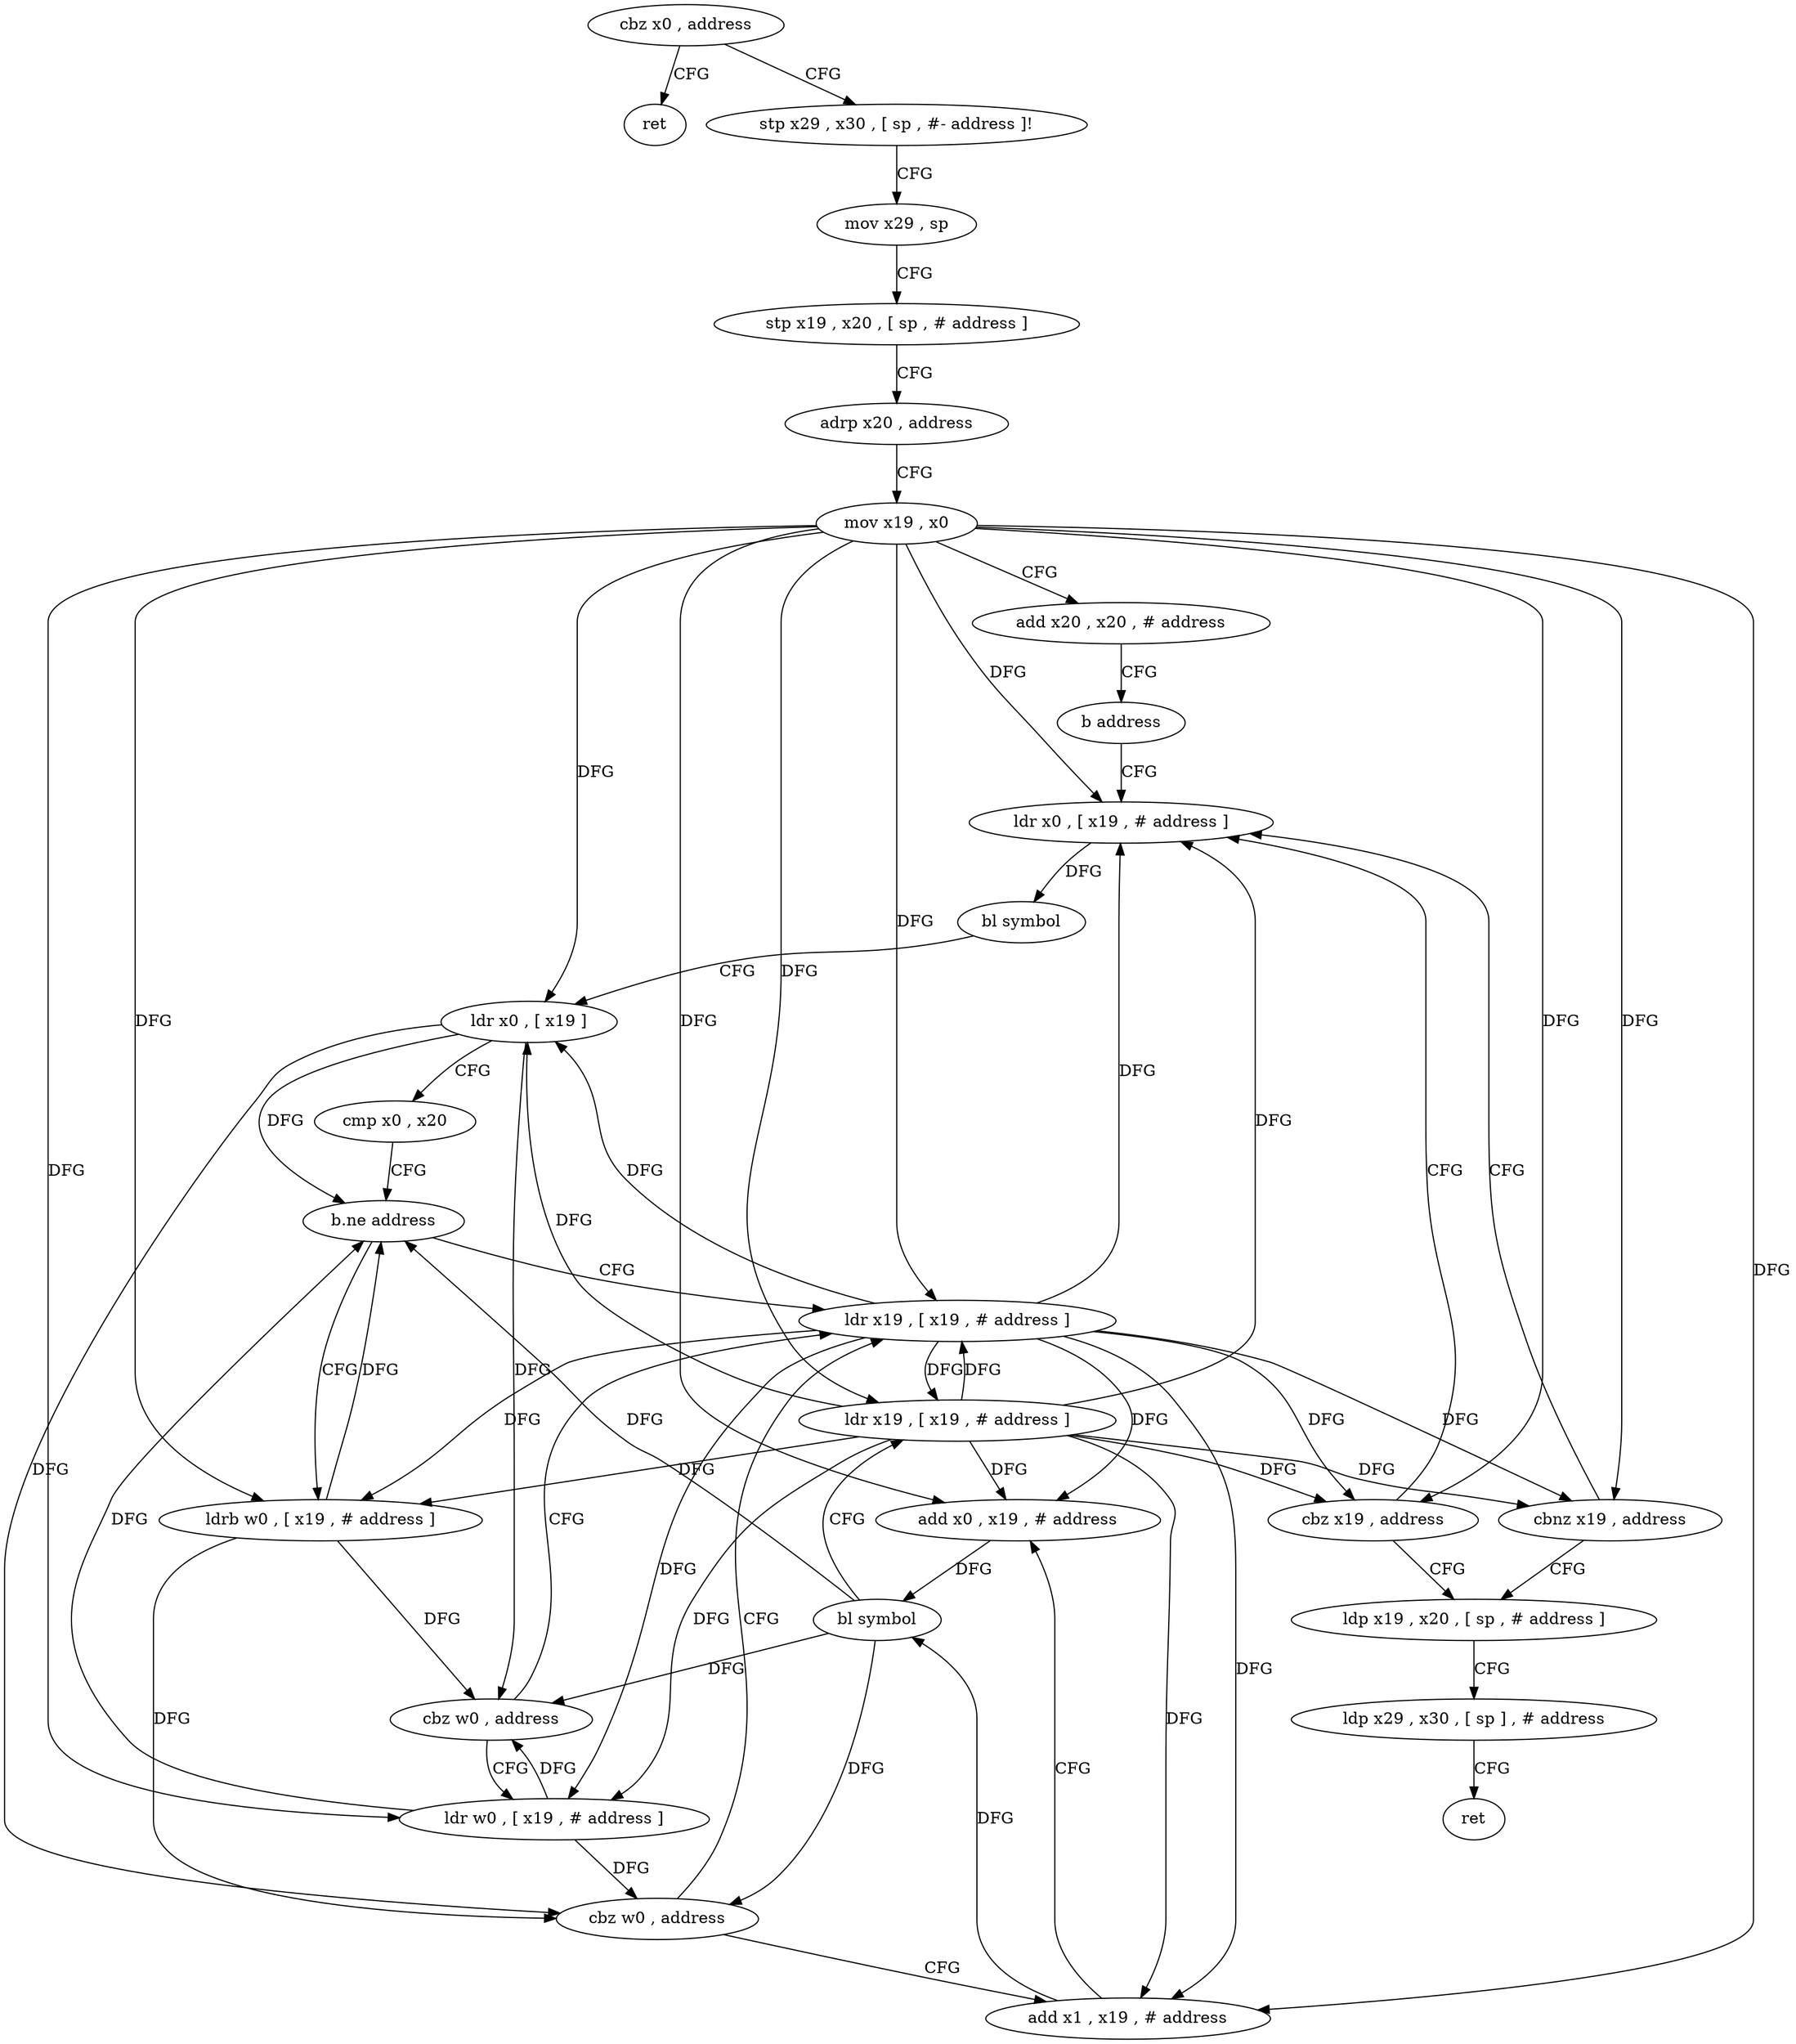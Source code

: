 digraph "func" {
"4231080" [label = "cbz x0 , address" ]
"4231188" [label = "ret" ]
"4231084" [label = "stp x29 , x30 , [ sp , #- address ]!" ]
"4231088" [label = "mov x29 , sp" ]
"4231092" [label = "stp x19 , x20 , [ sp , # address ]" ]
"4231096" [label = "adrp x20 , address" ]
"4231100" [label = "mov x19 , x0" ]
"4231104" [label = "add x20 , x20 , # address" ]
"4231108" [label = "b address" ]
"4231120" [label = "ldr x0 , [ x19 , # address ]" ]
"4231124" [label = "bl symbol" ]
"4231128" [label = "ldr x0 , [ x19 ]" ]
"4231132" [label = "cmp x0 , x20" ]
"4231136" [label = "b.ne address" ]
"4231112" [label = "ldr x19 , [ x19 , # address ]" ]
"4231140" [label = "ldrb w0 , [ x19 , # address ]" ]
"4231116" [label = "cbz x19 , address" ]
"4231176" [label = "ldp x19 , x20 , [ sp , # address ]" ]
"4231144" [label = "cbz w0 , address" ]
"4231148" [label = "ldr w0 , [ x19 , # address ]" ]
"4231180" [label = "ldp x29 , x30 , [ sp ] , # address" ]
"4231184" [label = "ret" ]
"4231152" [label = "cbz w0 , address" ]
"4231156" [label = "add x1 , x19 , # address" ]
"4231160" [label = "add x0 , x19 , # address" ]
"4231164" [label = "bl symbol" ]
"4231168" [label = "ldr x19 , [ x19 , # address ]" ]
"4231172" [label = "cbnz x19 , address" ]
"4231080" -> "4231188" [ label = "CFG" ]
"4231080" -> "4231084" [ label = "CFG" ]
"4231084" -> "4231088" [ label = "CFG" ]
"4231088" -> "4231092" [ label = "CFG" ]
"4231092" -> "4231096" [ label = "CFG" ]
"4231096" -> "4231100" [ label = "CFG" ]
"4231100" -> "4231104" [ label = "CFG" ]
"4231100" -> "4231120" [ label = "DFG" ]
"4231100" -> "4231128" [ label = "DFG" ]
"4231100" -> "4231112" [ label = "DFG" ]
"4231100" -> "4231116" [ label = "DFG" ]
"4231100" -> "4231140" [ label = "DFG" ]
"4231100" -> "4231148" [ label = "DFG" ]
"4231100" -> "4231156" [ label = "DFG" ]
"4231100" -> "4231160" [ label = "DFG" ]
"4231100" -> "4231168" [ label = "DFG" ]
"4231100" -> "4231172" [ label = "DFG" ]
"4231104" -> "4231108" [ label = "CFG" ]
"4231108" -> "4231120" [ label = "CFG" ]
"4231120" -> "4231124" [ label = "DFG" ]
"4231124" -> "4231128" [ label = "CFG" ]
"4231128" -> "4231132" [ label = "CFG" ]
"4231128" -> "4231136" [ label = "DFG" ]
"4231128" -> "4231144" [ label = "DFG" ]
"4231128" -> "4231152" [ label = "DFG" ]
"4231132" -> "4231136" [ label = "CFG" ]
"4231136" -> "4231112" [ label = "CFG" ]
"4231136" -> "4231140" [ label = "CFG" ]
"4231112" -> "4231116" [ label = "DFG" ]
"4231112" -> "4231120" [ label = "DFG" ]
"4231112" -> "4231128" [ label = "DFG" ]
"4231112" -> "4231140" [ label = "DFG" ]
"4231112" -> "4231148" [ label = "DFG" ]
"4231112" -> "4231156" [ label = "DFG" ]
"4231112" -> "4231160" [ label = "DFG" ]
"4231112" -> "4231168" [ label = "DFG" ]
"4231112" -> "4231172" [ label = "DFG" ]
"4231140" -> "4231144" [ label = "DFG" ]
"4231140" -> "4231136" [ label = "DFG" ]
"4231140" -> "4231152" [ label = "DFG" ]
"4231116" -> "4231176" [ label = "CFG" ]
"4231116" -> "4231120" [ label = "CFG" ]
"4231176" -> "4231180" [ label = "CFG" ]
"4231144" -> "4231112" [ label = "CFG" ]
"4231144" -> "4231148" [ label = "CFG" ]
"4231148" -> "4231152" [ label = "DFG" ]
"4231148" -> "4231136" [ label = "DFG" ]
"4231148" -> "4231144" [ label = "DFG" ]
"4231180" -> "4231184" [ label = "CFG" ]
"4231152" -> "4231112" [ label = "CFG" ]
"4231152" -> "4231156" [ label = "CFG" ]
"4231156" -> "4231160" [ label = "CFG" ]
"4231156" -> "4231164" [ label = "DFG" ]
"4231160" -> "4231164" [ label = "DFG" ]
"4231164" -> "4231168" [ label = "CFG" ]
"4231164" -> "4231136" [ label = "DFG" ]
"4231164" -> "4231144" [ label = "DFG" ]
"4231164" -> "4231152" [ label = "DFG" ]
"4231168" -> "4231172" [ label = "DFG" ]
"4231168" -> "4231120" [ label = "DFG" ]
"4231168" -> "4231128" [ label = "DFG" ]
"4231168" -> "4231112" [ label = "DFG" ]
"4231168" -> "4231116" [ label = "DFG" ]
"4231168" -> "4231140" [ label = "DFG" ]
"4231168" -> "4231148" [ label = "DFG" ]
"4231168" -> "4231156" [ label = "DFG" ]
"4231168" -> "4231160" [ label = "DFG" ]
"4231172" -> "4231120" [ label = "CFG" ]
"4231172" -> "4231176" [ label = "CFG" ]
}
